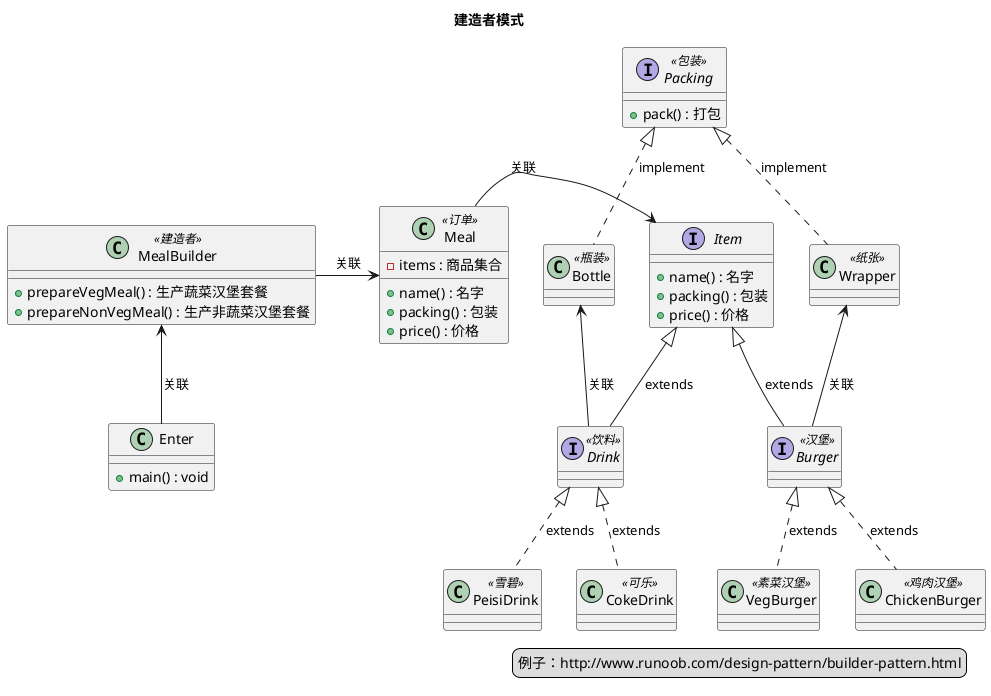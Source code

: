 @startuml
title 建造者模式
legend right
例子：http://www.runoob.com/design-pattern/builder-pattern.html
end legend

interface Packing <<包装>>{
    +pack() : 打包
}
class Wrapper<<纸张>>
class Bottle<<瓶装>>

interface Item{
    +name() : 名字
    +packing() : 包装
    +price() : 价格
}
interface Burger<<汉堡>>
interface Drink<<饮料>>

class VegBurger<<素菜汉堡>>
class ChickenBurger<<鸡肉汉堡>>

class PeisiDrink<<雪碧>>
class CokeDrink<<可乐>>

class Meal<<订单>>{
    -items : 商品集合
    +name() : 名字
    +packing() : 包装
    +price() : 价格

}

class MealBuilder<<建造者>>{
    +prepareVegMeal() : 生产蔬菜汉堡套餐
    +prepareNonVegMeal() : 生产非蔬菜汉堡套餐
}

Packing <|.down. Bottle : implement
Packing <|.down. Wrapper : implement

Item <|-- Burger : extends
Item <|-- Drink : extends

Burger <|.. VegBurger : extends
Burger <|.. ChickenBurger : extends

Drink <|.. PeisiDrink : extends
Drink <|.. CokeDrink : extends

Wrapper <-down- Burger : 关联
Bottle <-down- Drink : 关联

Item <-left- Meal : 关联

Meal <-left- MealBuilder : 关联

class Enter{
    +main() : void
}

MealBuilder <-- Enter : 关联



@enduml